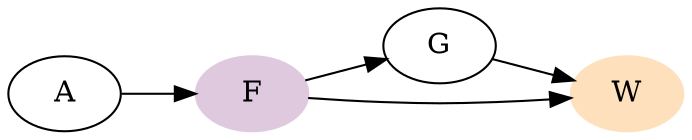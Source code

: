digraph {
A
F [style=filled; color="#dfc9de"]
G
W [style=filled; color="#ffe0bd"]
A -> F
F -> G
F -> W
G -> W
rankdir=LR}


